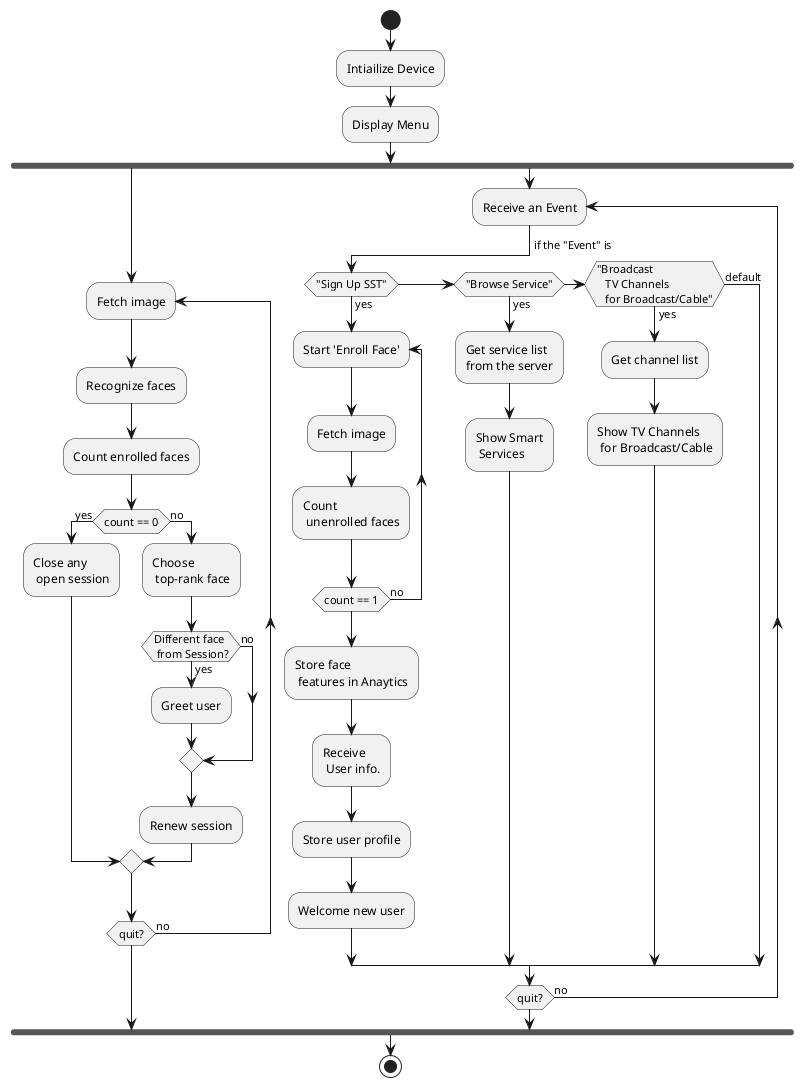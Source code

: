 @startuml
start
:Intiailize Device;
:Display Menu;

fork

repeat:Fetch image;
  :Recognize faces;

  :Count enrolled faces;

  if (count == 0) then (yes)
    :Close any
     open session;
  else (no)
    ' TODO: use profiles for right search
    :Choose
     top-rank face;
    if (Different face\n from Session?) then (yes)
      :Greet user;
    else (no)
    endif
    :Renew session;
  endif
repeat while (quit?) is (no)

fork again

repeat:Receive an Event;

  -> if the "Event" is;

  if ("Sign Up SST") then (yes)
    repeat:Start 'Enroll Face';
      :Fetch image;
      :Count 
       unenrolled faces;
    repeat while (count == 1) is (no)
    :Store face
     features in Anaytics;
    :Receive
     User info.;
    :Store user profile;
    :Welcome new user;
  elseif ("Browse Service") then (yes)
    :Get service list
    from the server;

    :Show Smart
     Services;
  elseif ("Broadcast
   TV Channels
   for Broadcast/Cable") then (yes)
    :Get channel list;

    :Show TV Channels
     for Broadcast/Cable;
  else (default)
  endif

repeat while (quit?) is (no)
 

endfork

stop
@enduml